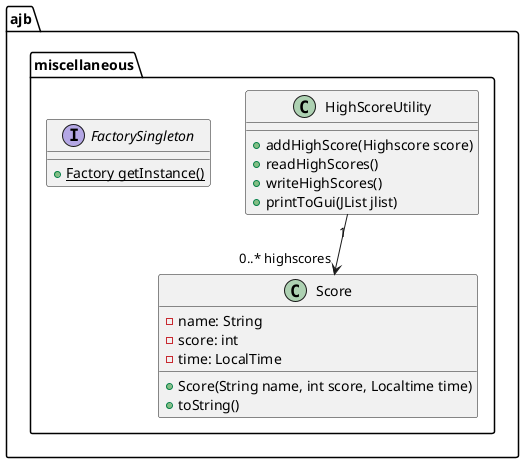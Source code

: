 @startuml
namespace ajb{
    namespace miscellaneous{
        class HighScoreUtility{
            +addHighScore(Highscore score)
            +readHighScores()
            +writeHighScores()
            +printToGui(JList jlist)
        }
        HighScoreUtility "1" --> " 0..* highscores" Score

        class Score {
            -name: String
            -score: int
            -time: LocalTime
            +Score(String name, int score, Localtime time)
            +toString()
        }

        interface FactorySingleton{
            +{static} Factory getInstance()
        }
    }
}

@enduml